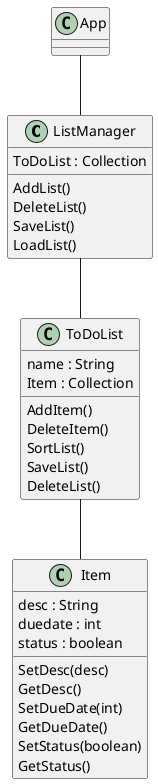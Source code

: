 @startuml
'https://plantuml.com/class-diagram

class ListManager {
ToDoList : Collection

AddList()
DeleteList()
SaveList()
LoadList()
}

class ToDoList {
name : String
Item : Collection

AddItem()
DeleteItem()
SortList()
SaveList()
DeleteList()
}

class Item {
desc : String
duedate : int
status : boolean

SetDesc(desc)
GetDesc()
SetDueDate(int)
GetDueDate()
SetStatus(boolean)
GetStatus()
}

ToDoList -- Item
ListManager -- ToDoList
App -- ListManager
@enduml